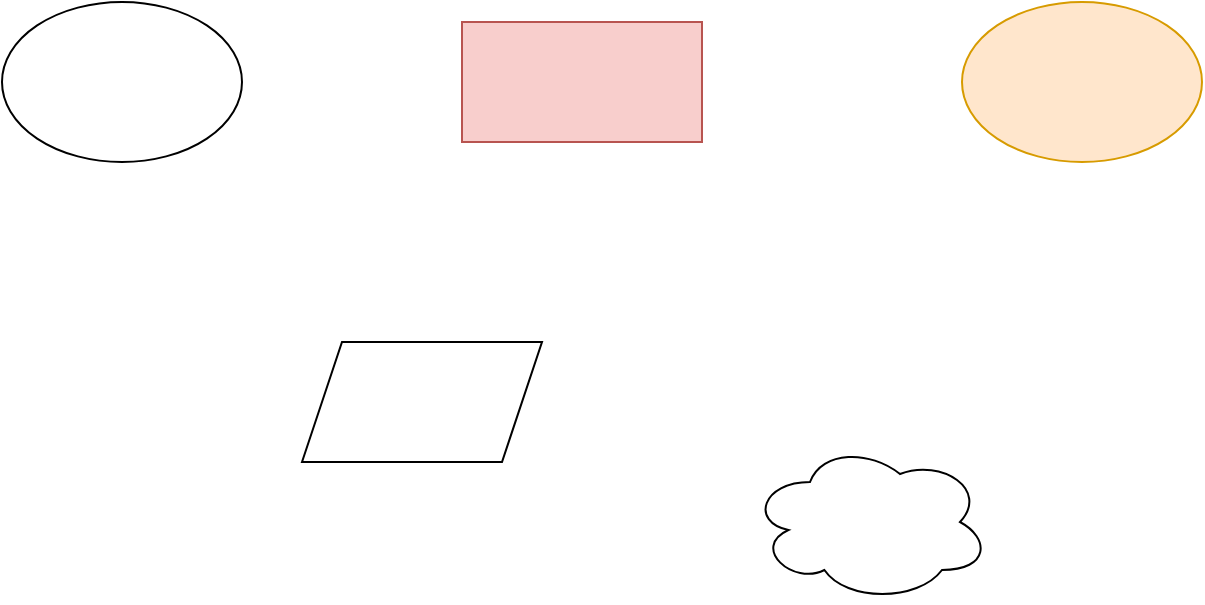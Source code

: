 <mxfile version="22.0.8" type="github">
  <diagram name="第 1 页" id="OsG0Rh_8aH5Wq2_sc4hn">
    <mxGraphModel dx="946" dy="639" grid="1" gridSize="10" guides="1" tooltips="1" connect="1" arrows="1" fold="1" page="1" pageScale="1" pageWidth="827" pageHeight="1169" math="0" shadow="0">
      <root>
        <mxCell id="0" />
        <mxCell id="1" parent="0" />
        <mxCell id="iQOJEw4fVsrXt2nhrL_W-1" value="" style="rounded=0;whiteSpace=wrap;html=1;fillColor=#f8cecc;strokeColor=#b85450;" parent="1" vertex="1">
          <mxGeometry x="270" y="60" width="120" height="60" as="geometry" />
        </mxCell>
        <mxCell id="iQOJEw4fVsrXt2nhrL_W-2" value="" style="ellipse;whiteSpace=wrap;html=1;fillColor=#ffe6cc;strokeColor=#d79b00;" parent="1" vertex="1">
          <mxGeometry x="520" y="50" width="120" height="80" as="geometry" />
        </mxCell>
        <mxCell id="PAA3uSuMPSOfRjTuCzyV-1" value="" style="ellipse;whiteSpace=wrap;html=1;" vertex="1" parent="1">
          <mxGeometry x="40" y="50" width="120" height="80" as="geometry" />
        </mxCell>
        <mxCell id="AcLqitXbma-v69zoWQ_R-1" value="" style="ellipse;shape=cloud;whiteSpace=wrap;html=1;" vertex="1" parent="1">
          <mxGeometry x="414" y="270" width="120" height="80" as="geometry" />
        </mxCell>
        <mxCell id="PAA3uSuMPSOfRjTuCzyV-2" value="" style="shape=parallelogram;perimeter=parallelogramPerimeter;whiteSpace=wrap;html=1;fixedSize=1;" vertex="1" parent="1">
          <mxGeometry x="190" y="220" width="120" height="60" as="geometry" />
        </mxCell>
      </root>
    </mxGraphModel>
  </diagram>
</mxfile>
